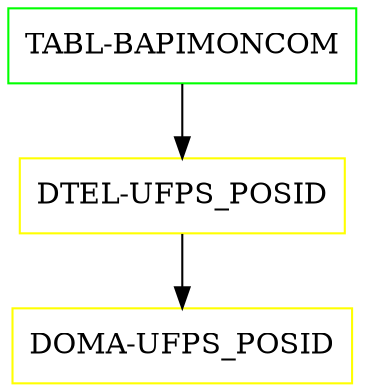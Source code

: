 digraph G {
  "TABL-BAPIMONCOM" [shape=box,color=green];
  "DTEL-UFPS_POSID" [shape=box,color=yellow,URL="./DTEL_UFPS_POSID.html"];
  "DOMA-UFPS_POSID" [shape=box,color=yellow,URL="./DOMA_UFPS_POSID.html"];
  "TABL-BAPIMONCOM" -> "DTEL-UFPS_POSID";
  "DTEL-UFPS_POSID" -> "DOMA-UFPS_POSID";
}
